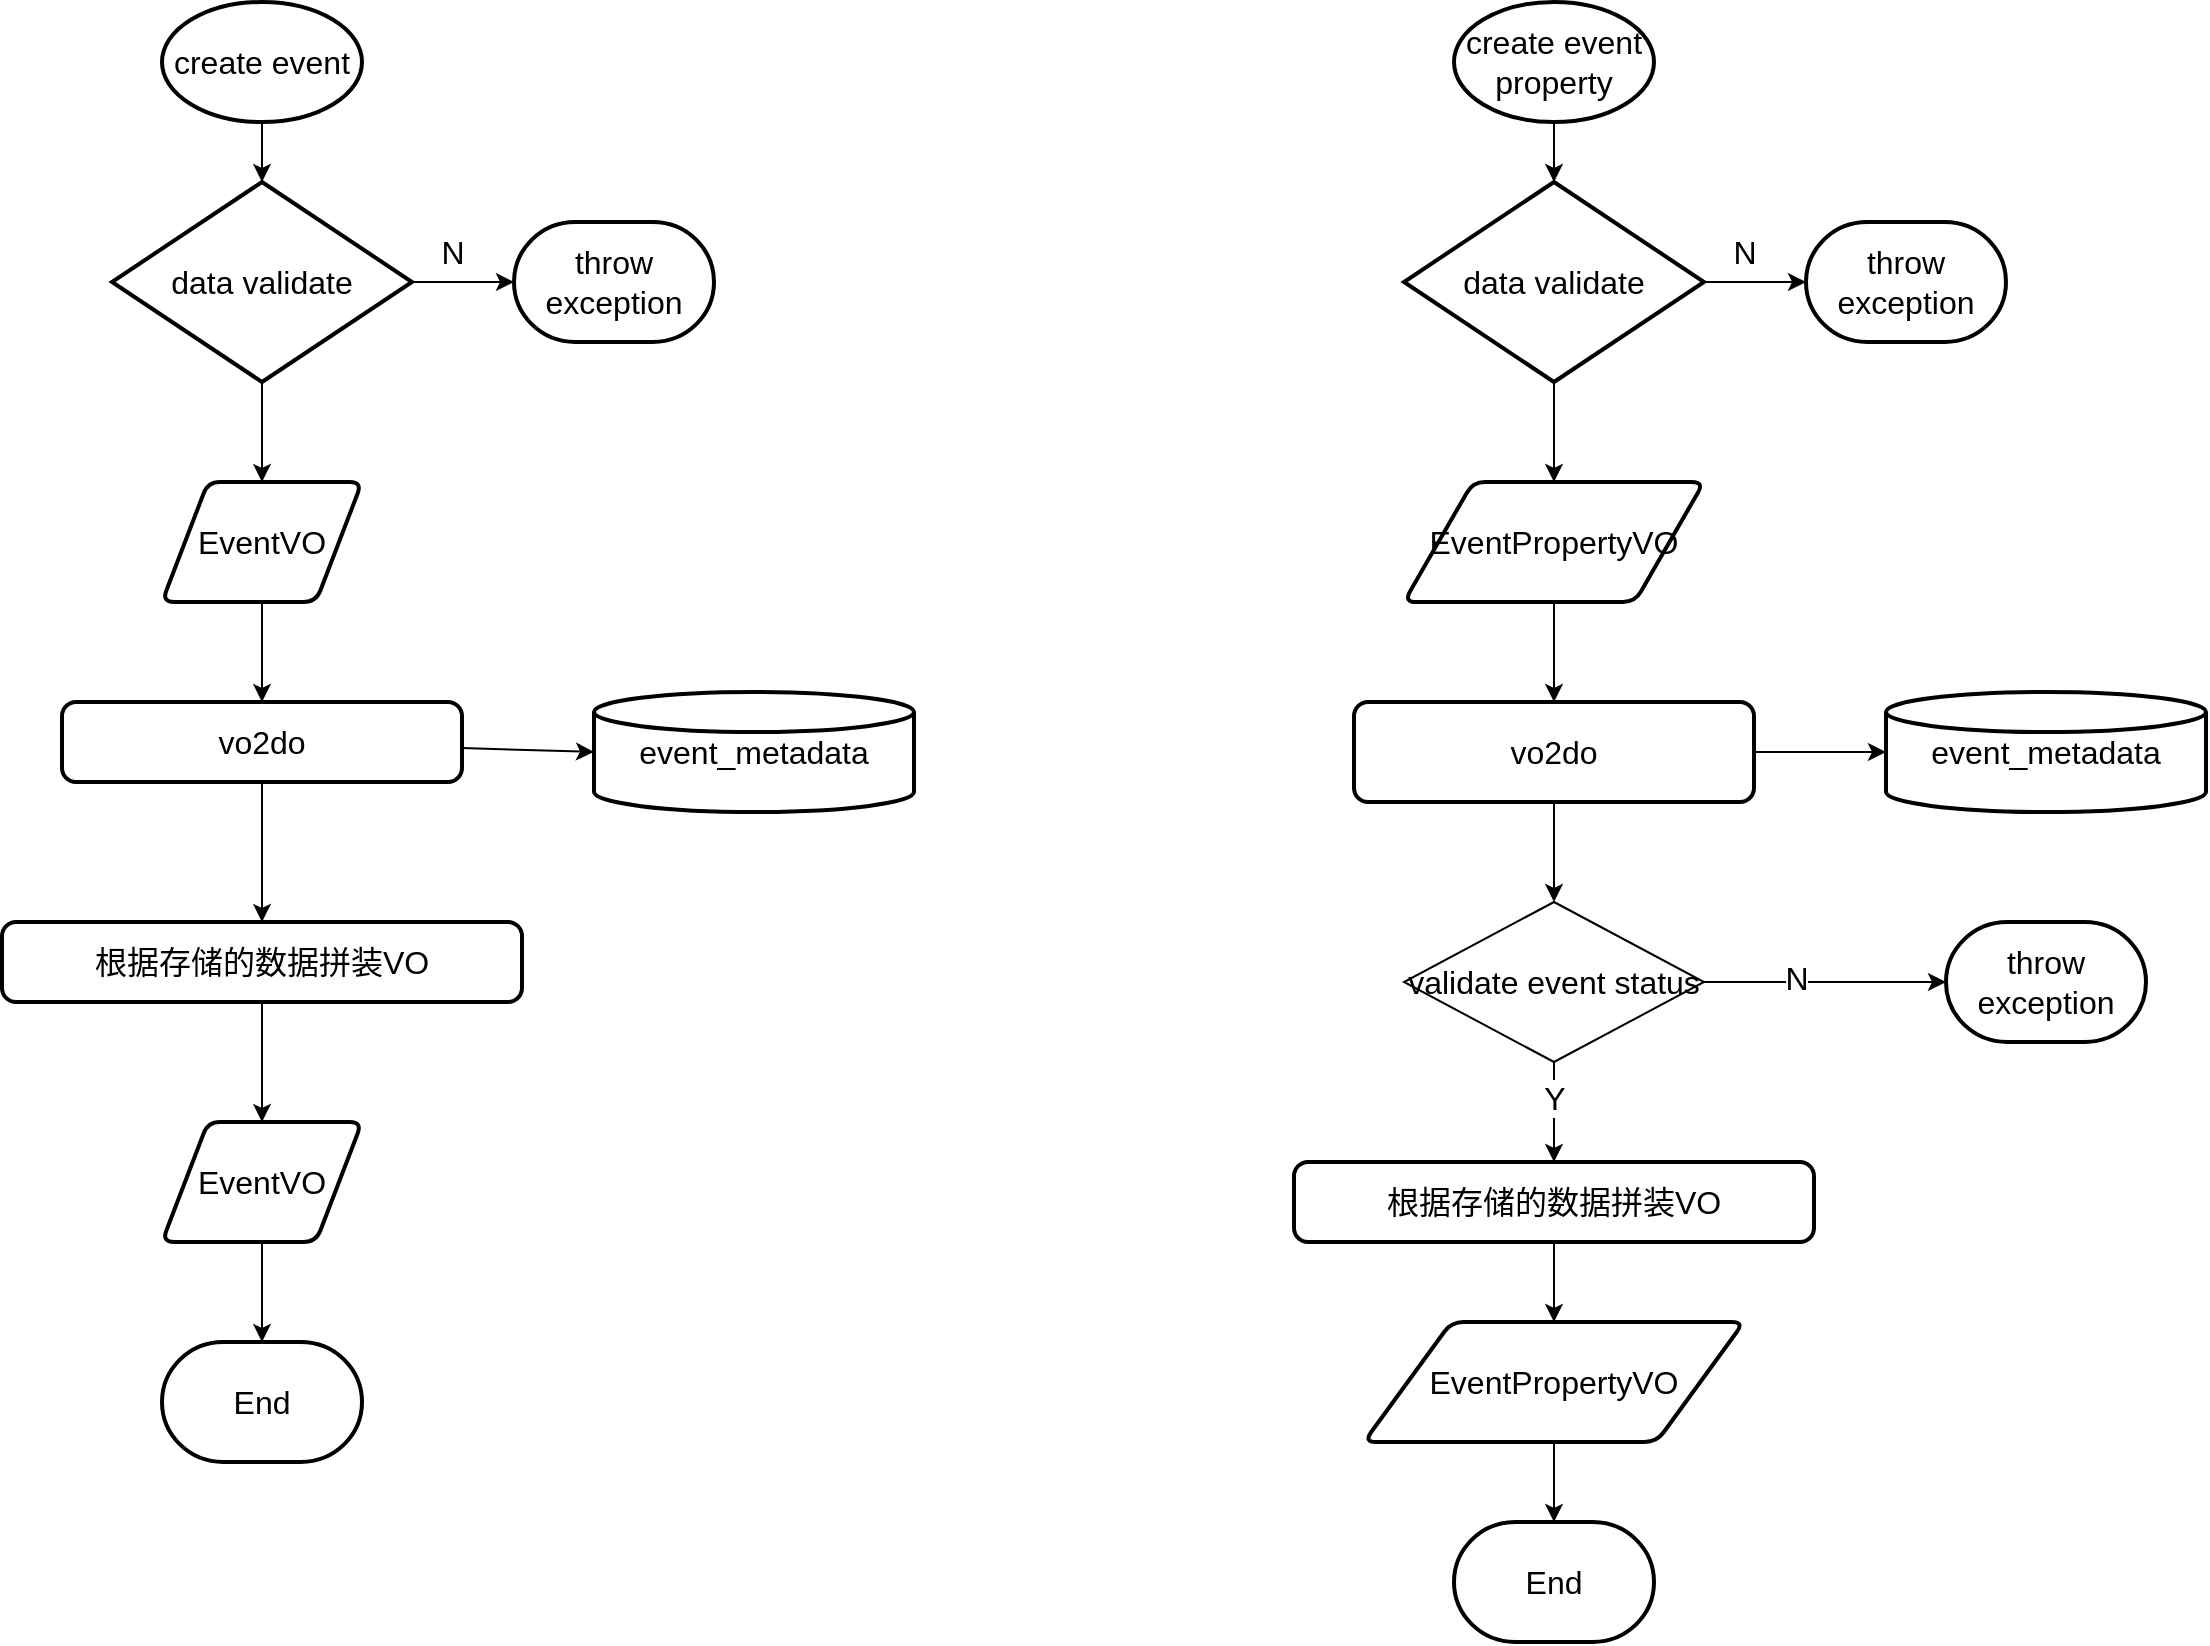 <mxfile version="20.5.3" type="github" pages="2">
  <diagram id="C5RBs43oDa-KdzZeNtuy" name="Page-1">
    <mxGraphModel dx="1358" dy="755" grid="1" gridSize="10" guides="1" tooltips="1" connect="1" arrows="1" fold="1" page="1" pageScale="1" pageWidth="2339" pageHeight="3300" math="0" shadow="0">
      <root>
        <mxCell id="WIyWlLk6GJQsqaUBKTNV-0" />
        <mxCell id="WIyWlLk6GJQsqaUBKTNV-1" parent="WIyWlLk6GJQsqaUBKTNV-0" />
        <mxCell id="9KIrp4HpUsfoCS3ftsVx-5" style="edgeStyle=orthogonalEdgeStyle;rounded=0;orthogonalLoop=1;jettySize=auto;html=1;entryX=0.5;entryY=0;entryDx=0;entryDy=0;entryPerimeter=0;" parent="WIyWlLk6GJQsqaUBKTNV-1" source="9KIrp4HpUsfoCS3ftsVx-0" target="9KIrp4HpUsfoCS3ftsVx-2" edge="1">
          <mxGeometry relative="1" as="geometry" />
        </mxCell>
        <mxCell id="9KIrp4HpUsfoCS3ftsVx-0" value="create event" style="strokeWidth=2;html=1;shape=mxgraph.flowchart.start_1;whiteSpace=wrap;fontSize=16;" parent="WIyWlLk6GJQsqaUBKTNV-1" vertex="1">
          <mxGeometry x="364" y="40" width="100" height="60" as="geometry" />
        </mxCell>
        <mxCell id="9KIrp4HpUsfoCS3ftsVx-1" style="edgeStyle=orthogonalEdgeStyle;rounded=0;orthogonalLoop=1;jettySize=auto;html=1;entryX=0;entryY=0.5;entryDx=0;entryDy=0;entryPerimeter=0;" parent="WIyWlLk6GJQsqaUBKTNV-1" source="9KIrp4HpUsfoCS3ftsVx-2" target="9KIrp4HpUsfoCS3ftsVx-4" edge="1">
          <mxGeometry relative="1" as="geometry">
            <mxPoint x="615" y="260" as="targetPoint" />
          </mxGeometry>
        </mxCell>
        <mxCell id="9KIrp4HpUsfoCS3ftsVx-7" style="rounded=0;orthogonalLoop=1;jettySize=auto;html=1;entryX=0.5;entryY=0;entryDx=0;entryDy=0;fontSize=16;" parent="WIyWlLk6GJQsqaUBKTNV-1" source="9KIrp4HpUsfoCS3ftsVx-2" target="9KIrp4HpUsfoCS3ftsVx-8" edge="1">
          <mxGeometry relative="1" as="geometry">
            <mxPoint x="414" y="280" as="targetPoint" />
          </mxGeometry>
        </mxCell>
        <mxCell id="9KIrp4HpUsfoCS3ftsVx-2" value="data validate" style="strokeWidth=2;html=1;shape=mxgraph.flowchart.decision;whiteSpace=wrap;fontSize=16;" parent="WIyWlLk6GJQsqaUBKTNV-1" vertex="1">
          <mxGeometry x="339" y="130" width="150" height="100" as="geometry" />
        </mxCell>
        <mxCell id="9KIrp4HpUsfoCS3ftsVx-3" value="N" style="text;html=1;align=center;verticalAlign=middle;resizable=0;points=[];autosize=1;strokeColor=none;fillColor=none;fontSize=16;" parent="WIyWlLk6GJQsqaUBKTNV-1" vertex="1">
          <mxGeometry x="489" y="150" width="40" height="30" as="geometry" />
        </mxCell>
        <mxCell id="9KIrp4HpUsfoCS3ftsVx-4" value="throw exception" style="strokeWidth=2;html=1;shape=mxgraph.flowchart.terminator;whiteSpace=wrap;fontSize=16;" parent="WIyWlLk6GJQsqaUBKTNV-1" vertex="1">
          <mxGeometry x="540" y="150" width="100" height="60" as="geometry" />
        </mxCell>
        <mxCell id="9KIrp4HpUsfoCS3ftsVx-10" style="edgeStyle=none;rounded=0;orthogonalLoop=1;jettySize=auto;html=1;entryX=0.5;entryY=0;entryDx=0;entryDy=0;fontSize=16;" parent="WIyWlLk6GJQsqaUBKTNV-1" source="9KIrp4HpUsfoCS3ftsVx-8" target="9KIrp4HpUsfoCS3ftsVx-9" edge="1">
          <mxGeometry relative="1" as="geometry" />
        </mxCell>
        <mxCell id="9KIrp4HpUsfoCS3ftsVx-8" value="EventVO" style="shape=parallelogram;html=1;strokeWidth=2;perimeter=parallelogramPerimeter;whiteSpace=wrap;rounded=1;arcSize=12;size=0.23;fontSize=16;" parent="WIyWlLk6GJQsqaUBKTNV-1" vertex="1">
          <mxGeometry x="364" y="280" width="100" height="60" as="geometry" />
        </mxCell>
        <mxCell id="9KIrp4HpUsfoCS3ftsVx-12" style="edgeStyle=none;rounded=0;orthogonalLoop=1;jettySize=auto;html=1;entryX=0;entryY=0.5;entryDx=0;entryDy=0;entryPerimeter=0;fontSize=16;" parent="WIyWlLk6GJQsqaUBKTNV-1" source="9KIrp4HpUsfoCS3ftsVx-9" target="9KIrp4HpUsfoCS3ftsVx-11" edge="1">
          <mxGeometry relative="1" as="geometry" />
        </mxCell>
        <mxCell id="0pwS5YVrlNoy_NpIZdrz-22" style="edgeStyle=orthogonalEdgeStyle;rounded=0;orthogonalLoop=1;jettySize=auto;html=1;entryX=0.5;entryY=0;entryDx=0;entryDy=0;" edge="1" parent="WIyWlLk6GJQsqaUBKTNV-1" source="9KIrp4HpUsfoCS3ftsVx-9" target="9KIrp4HpUsfoCS3ftsVx-24">
          <mxGeometry relative="1" as="geometry" />
        </mxCell>
        <mxCell id="9KIrp4HpUsfoCS3ftsVx-9" value="vo2do" style="rounded=1;whiteSpace=wrap;html=1;absoluteArcSize=1;arcSize=14;strokeWidth=2;fontSize=16;" parent="WIyWlLk6GJQsqaUBKTNV-1" vertex="1">
          <mxGeometry x="314" y="390" width="200" height="40" as="geometry" />
        </mxCell>
        <mxCell id="9KIrp4HpUsfoCS3ftsVx-11" value="event_metadata" style="strokeWidth=2;html=1;shape=mxgraph.flowchart.database;whiteSpace=wrap;fontSize=16;" parent="WIyWlLk6GJQsqaUBKTNV-1" vertex="1">
          <mxGeometry x="580" y="385" width="160" height="60" as="geometry" />
        </mxCell>
        <mxCell id="9KIrp4HpUsfoCS3ftsVx-26" style="edgeStyle=none;rounded=0;orthogonalLoop=1;jettySize=auto;html=1;entryX=0.5;entryY=0;entryDx=0;entryDy=0;fontSize=16;" parent="WIyWlLk6GJQsqaUBKTNV-1" source="9KIrp4HpUsfoCS3ftsVx-24" target="9KIrp4HpUsfoCS3ftsVx-25" edge="1">
          <mxGeometry relative="1" as="geometry" />
        </mxCell>
        <mxCell id="9KIrp4HpUsfoCS3ftsVx-24" value="根据存储的数据拼装VO" style="rounded=1;whiteSpace=wrap;html=1;absoluteArcSize=1;arcSize=14;strokeWidth=2;fontSize=16;" parent="WIyWlLk6GJQsqaUBKTNV-1" vertex="1">
          <mxGeometry x="284" y="500" width="260" height="40" as="geometry" />
        </mxCell>
        <mxCell id="9KIrp4HpUsfoCS3ftsVx-28" style="edgeStyle=none;rounded=0;orthogonalLoop=1;jettySize=auto;html=1;entryX=0.5;entryY=0;entryDx=0;entryDy=0;entryPerimeter=0;fontSize=16;" parent="WIyWlLk6GJQsqaUBKTNV-1" source="9KIrp4HpUsfoCS3ftsVx-25" target="9KIrp4HpUsfoCS3ftsVx-27" edge="1">
          <mxGeometry relative="1" as="geometry" />
        </mxCell>
        <mxCell id="9KIrp4HpUsfoCS3ftsVx-25" value="EventVO" style="shape=parallelogram;html=1;strokeWidth=2;perimeter=parallelogramPerimeter;whiteSpace=wrap;rounded=1;arcSize=12;size=0.23;fontSize=16;" parent="WIyWlLk6GJQsqaUBKTNV-1" vertex="1">
          <mxGeometry x="364" y="600" width="100" height="60" as="geometry" />
        </mxCell>
        <mxCell id="9KIrp4HpUsfoCS3ftsVx-27" value="End" style="strokeWidth=2;html=1;shape=mxgraph.flowchart.terminator;whiteSpace=wrap;fontSize=16;" parent="WIyWlLk6GJQsqaUBKTNV-1" vertex="1">
          <mxGeometry x="364" y="710" width="100" height="60" as="geometry" />
        </mxCell>
        <mxCell id="0pwS5YVrlNoy_NpIZdrz-0" style="edgeStyle=orthogonalEdgeStyle;rounded=0;orthogonalLoop=1;jettySize=auto;html=1;entryX=0.5;entryY=0;entryDx=0;entryDy=0;entryPerimeter=0;" edge="1" parent="WIyWlLk6GJQsqaUBKTNV-1" source="0pwS5YVrlNoy_NpIZdrz-1" target="0pwS5YVrlNoy_NpIZdrz-4">
          <mxGeometry relative="1" as="geometry" />
        </mxCell>
        <mxCell id="0pwS5YVrlNoy_NpIZdrz-1" value="create event property" style="strokeWidth=2;html=1;shape=mxgraph.flowchart.start_1;whiteSpace=wrap;fontSize=16;" vertex="1" parent="WIyWlLk6GJQsqaUBKTNV-1">
          <mxGeometry x="1010" y="40" width="100" height="60" as="geometry" />
        </mxCell>
        <mxCell id="0pwS5YVrlNoy_NpIZdrz-2" style="edgeStyle=orthogonalEdgeStyle;rounded=0;orthogonalLoop=1;jettySize=auto;html=1;entryX=0;entryY=0.5;entryDx=0;entryDy=0;entryPerimeter=0;" edge="1" parent="WIyWlLk6GJQsqaUBKTNV-1" source="0pwS5YVrlNoy_NpIZdrz-4" target="0pwS5YVrlNoy_NpIZdrz-6">
          <mxGeometry relative="1" as="geometry">
            <mxPoint x="1261" y="260" as="targetPoint" />
          </mxGeometry>
        </mxCell>
        <mxCell id="0pwS5YVrlNoy_NpIZdrz-3" style="rounded=0;orthogonalLoop=1;jettySize=auto;html=1;entryX=0.5;entryY=0;entryDx=0;entryDy=0;fontSize=16;" edge="1" parent="WIyWlLk6GJQsqaUBKTNV-1" source="0pwS5YVrlNoy_NpIZdrz-4" target="0pwS5YVrlNoy_NpIZdrz-8">
          <mxGeometry relative="1" as="geometry">
            <mxPoint x="1060" y="280" as="targetPoint" />
          </mxGeometry>
        </mxCell>
        <mxCell id="0pwS5YVrlNoy_NpIZdrz-4" value="data validate" style="strokeWidth=2;html=1;shape=mxgraph.flowchart.decision;whiteSpace=wrap;fontSize=16;" vertex="1" parent="WIyWlLk6GJQsqaUBKTNV-1">
          <mxGeometry x="985" y="130" width="150" height="100" as="geometry" />
        </mxCell>
        <mxCell id="0pwS5YVrlNoy_NpIZdrz-5" value="N" style="text;html=1;align=center;verticalAlign=middle;resizable=0;points=[];autosize=1;strokeColor=none;fillColor=none;fontSize=16;" vertex="1" parent="WIyWlLk6GJQsqaUBKTNV-1">
          <mxGeometry x="1135" y="150" width="40" height="30" as="geometry" />
        </mxCell>
        <mxCell id="0pwS5YVrlNoy_NpIZdrz-6" value="throw exception" style="strokeWidth=2;html=1;shape=mxgraph.flowchart.terminator;whiteSpace=wrap;fontSize=16;" vertex="1" parent="WIyWlLk6GJQsqaUBKTNV-1">
          <mxGeometry x="1186" y="150" width="100" height="60" as="geometry" />
        </mxCell>
        <mxCell id="0pwS5YVrlNoy_NpIZdrz-7" style="edgeStyle=none;rounded=0;orthogonalLoop=1;jettySize=auto;html=1;entryX=0.5;entryY=0;entryDx=0;entryDy=0;fontSize=16;" edge="1" parent="WIyWlLk6GJQsqaUBKTNV-1" source="0pwS5YVrlNoy_NpIZdrz-8" target="0pwS5YVrlNoy_NpIZdrz-11">
          <mxGeometry relative="1" as="geometry" />
        </mxCell>
        <mxCell id="0pwS5YVrlNoy_NpIZdrz-8" value="EventPropertyVO" style="shape=parallelogram;html=1;strokeWidth=2;perimeter=parallelogramPerimeter;whiteSpace=wrap;rounded=1;arcSize=12;size=0.23;fontSize=16;" vertex="1" parent="WIyWlLk6GJQsqaUBKTNV-1">
          <mxGeometry x="985" y="280" width="150" height="60" as="geometry" />
        </mxCell>
        <mxCell id="0pwS5YVrlNoy_NpIZdrz-9" style="edgeStyle=none;rounded=0;orthogonalLoop=1;jettySize=auto;html=1;entryX=0;entryY=0.5;entryDx=0;entryDy=0;entryPerimeter=0;fontSize=16;" edge="1" parent="WIyWlLk6GJQsqaUBKTNV-1" source="0pwS5YVrlNoy_NpIZdrz-11" target="0pwS5YVrlNoy_NpIZdrz-12">
          <mxGeometry relative="1" as="geometry" />
        </mxCell>
        <mxCell id="0pwS5YVrlNoy_NpIZdrz-10" style="edgeStyle=none;rounded=0;orthogonalLoop=1;jettySize=auto;html=1;entryX=0.5;entryY=0;entryDx=0;entryDy=0;fontSize=16;" edge="1" parent="WIyWlLk6GJQsqaUBKTNV-1" source="0pwS5YVrlNoy_NpIZdrz-11" target="0pwS5YVrlNoy_NpIZdrz-23">
          <mxGeometry relative="1" as="geometry">
            <mxPoint x="1060" y="480" as="targetPoint" />
          </mxGeometry>
        </mxCell>
        <mxCell id="0pwS5YVrlNoy_NpIZdrz-11" value="vo2do" style="rounded=1;whiteSpace=wrap;html=1;absoluteArcSize=1;arcSize=14;strokeWidth=2;fontSize=16;" vertex="1" parent="WIyWlLk6GJQsqaUBKTNV-1">
          <mxGeometry x="960" y="390" width="200" height="50" as="geometry" />
        </mxCell>
        <mxCell id="0pwS5YVrlNoy_NpIZdrz-12" value="event_metadata" style="strokeWidth=2;html=1;shape=mxgraph.flowchart.database;whiteSpace=wrap;fontSize=16;" vertex="1" parent="WIyWlLk6GJQsqaUBKTNV-1">
          <mxGeometry x="1226" y="385" width="160" height="60" as="geometry" />
        </mxCell>
        <mxCell id="0pwS5YVrlNoy_NpIZdrz-17" style="edgeStyle=none;rounded=0;orthogonalLoop=1;jettySize=auto;html=1;entryX=0.5;entryY=0;entryDx=0;entryDy=0;fontSize=16;" edge="1" parent="WIyWlLk6GJQsqaUBKTNV-1" source="0pwS5YVrlNoy_NpIZdrz-18" target="0pwS5YVrlNoy_NpIZdrz-20">
          <mxGeometry relative="1" as="geometry" />
        </mxCell>
        <mxCell id="0pwS5YVrlNoy_NpIZdrz-18" value="根据存储的数据拼装VO" style="rounded=1;whiteSpace=wrap;html=1;absoluteArcSize=1;arcSize=14;strokeWidth=2;fontSize=16;" vertex="1" parent="WIyWlLk6GJQsqaUBKTNV-1">
          <mxGeometry x="930" y="620" width="260" height="40" as="geometry" />
        </mxCell>
        <mxCell id="0pwS5YVrlNoy_NpIZdrz-19" style="edgeStyle=none;rounded=0;orthogonalLoop=1;jettySize=auto;html=1;entryX=0.5;entryY=0;entryDx=0;entryDy=0;entryPerimeter=0;fontSize=16;" edge="1" parent="WIyWlLk6GJQsqaUBKTNV-1" source="0pwS5YVrlNoy_NpIZdrz-20" target="0pwS5YVrlNoy_NpIZdrz-21">
          <mxGeometry relative="1" as="geometry" />
        </mxCell>
        <mxCell id="0pwS5YVrlNoy_NpIZdrz-20" value="EventPropertyVO" style="shape=parallelogram;html=1;strokeWidth=2;perimeter=parallelogramPerimeter;whiteSpace=wrap;rounded=1;arcSize=12;size=0.23;fontSize=16;" vertex="1" parent="WIyWlLk6GJQsqaUBKTNV-1">
          <mxGeometry x="965" y="700" width="190" height="60" as="geometry" />
        </mxCell>
        <mxCell id="0pwS5YVrlNoy_NpIZdrz-21" value="End" style="strokeWidth=2;html=1;shape=mxgraph.flowchart.terminator;whiteSpace=wrap;fontSize=16;" vertex="1" parent="WIyWlLk6GJQsqaUBKTNV-1">
          <mxGeometry x="1010" y="800" width="100" height="60" as="geometry" />
        </mxCell>
        <mxCell id="0pwS5YVrlNoy_NpIZdrz-26" style="edgeStyle=orthogonalEdgeStyle;rounded=0;orthogonalLoop=1;jettySize=auto;html=1;entryX=0.5;entryY=0;entryDx=0;entryDy=0;" edge="1" parent="WIyWlLk6GJQsqaUBKTNV-1" source="0pwS5YVrlNoy_NpIZdrz-23" target="0pwS5YVrlNoy_NpIZdrz-18">
          <mxGeometry relative="1" as="geometry" />
        </mxCell>
        <mxCell id="0pwS5YVrlNoy_NpIZdrz-30" value="Y" style="edgeLabel;html=1;align=center;verticalAlign=middle;resizable=0;points=[];fontSize=16;" vertex="1" connectable="0" parent="0pwS5YVrlNoy_NpIZdrz-26">
          <mxGeometry x="-0.294" relative="1" as="geometry">
            <mxPoint as="offset" />
          </mxGeometry>
        </mxCell>
        <mxCell id="0pwS5YVrlNoy_NpIZdrz-28" style="edgeStyle=orthogonalEdgeStyle;rounded=0;orthogonalLoop=1;jettySize=auto;html=1;entryX=0;entryY=0.5;entryDx=0;entryDy=0;entryPerimeter=0;" edge="1" parent="WIyWlLk6GJQsqaUBKTNV-1" source="0pwS5YVrlNoy_NpIZdrz-23" target="0pwS5YVrlNoy_NpIZdrz-27">
          <mxGeometry relative="1" as="geometry" />
        </mxCell>
        <mxCell id="0pwS5YVrlNoy_NpIZdrz-29" value="N" style="edgeLabel;html=1;align=center;verticalAlign=middle;resizable=0;points=[];fontSize=16;" vertex="1" connectable="0" parent="0pwS5YVrlNoy_NpIZdrz-28">
          <mxGeometry x="-0.239" y="2" relative="1" as="geometry">
            <mxPoint as="offset" />
          </mxGeometry>
        </mxCell>
        <mxCell id="0pwS5YVrlNoy_NpIZdrz-23" value="&lt;span style=&quot;font-size: 16px;&quot;&gt;validate event status&lt;/span&gt;" style="rhombus;whiteSpace=wrap;html=1;" vertex="1" parent="WIyWlLk6GJQsqaUBKTNV-1">
          <mxGeometry x="985" y="490" width="150" height="80" as="geometry" />
        </mxCell>
        <mxCell id="0pwS5YVrlNoy_NpIZdrz-27" value="throw exception" style="strokeWidth=2;html=1;shape=mxgraph.flowchart.terminator;whiteSpace=wrap;fontSize=16;" vertex="1" parent="WIyWlLk6GJQsqaUBKTNV-1">
          <mxGeometry x="1256" y="500" width="100" height="60" as="geometry" />
        </mxCell>
      </root>
    </mxGraphModel>
  </diagram>
  <diagram id="e0WGXzt5A53Ivpy_B9uT" name="第 2 页">
    <mxGraphModel dx="1426" dy="793" grid="1" gridSize="10" guides="1" tooltips="1" connect="1" arrows="1" fold="1" page="1" pageScale="1" pageWidth="3300" pageHeight="4681" math="0" shadow="0">
      <root>
        <mxCell id="0" />
        <mxCell id="1" parent="0" />
        <mxCell id="j7qJbWMXx4UtA2Yisks7-1" value="Facade" style="shape=umlLifeline;perimeter=lifelinePerimeter;whiteSpace=wrap;html=1;container=1;collapsible=0;recursiveResize=0;outlineConnect=0;" vertex="1" parent="1">
          <mxGeometry x="230" y="130" width="100" height="620" as="geometry" />
        </mxCell>
        <mxCell id="j7qJbWMXx4UtA2Yisks7-2" value="Service" style="shape=umlLifeline;perimeter=lifelinePerimeter;whiteSpace=wrap;html=1;container=1;collapsible=0;recursiveResize=0;outlineConnect=0;" vertex="1" parent="1">
          <mxGeometry x="470" y="130" width="100" height="580" as="geometry" />
        </mxCell>
        <mxCell id="j7qJbWMXx4UtA2Yisks7-10" value="" style="html=1;points=[];perimeter=orthogonalPerimeter;" vertex="1" parent="j7qJbWMXx4UtA2Yisks7-2">
          <mxGeometry x="45" y="60" width="10" height="450" as="geometry" />
        </mxCell>
        <mxCell id="j7qJbWMXx4UtA2Yisks7-12" value="return" style="html=1;verticalAlign=bottom;endArrow=open;dashed=1;endSize=8;exitX=0;exitY=0.95;rounded=0;" edge="1" source="j7qJbWMXx4UtA2Yisks7-10" parent="j7qJbWMXx4UtA2Yisks7-2">
          <mxGeometry relative="1" as="geometry">
            <mxPoint x="-190" y="492" as="targetPoint" />
          </mxGeometry>
        </mxCell>
        <mxCell id="j7qJbWMXx4UtA2Yisks7-20" value="校验基础数据" style="edgeStyle=orthogonalEdgeStyle;html=1;align=left;spacingLeft=2;endArrow=block;rounded=0;entryX=1;entryY=0;" edge="1" parent="j7qJbWMXx4UtA2Yisks7-2">
          <mxGeometry relative="1" as="geometry">
            <mxPoint x="50" y="70" as="sourcePoint" />
            <Array as="points">
              <mxPoint x="80" y="70" />
            </Array>
            <mxPoint x="55" y="90" as="targetPoint" />
          </mxGeometry>
        </mxCell>
        <mxCell id="j7qJbWMXx4UtA2Yisks7-26" value="拆分EventVO的数据为event_metadata和event_property" style="edgeStyle=orthogonalEdgeStyle;html=1;align=left;spacingLeft=2;endArrow=block;rounded=0;entryX=1;entryY=0;" edge="1" parent="j7qJbWMXx4UtA2Yisks7-2">
          <mxGeometry relative="1" as="geometry">
            <mxPoint x="50" y="130" as="sourcePoint" />
            <Array as="points">
              <mxPoint x="80" y="130" />
            </Array>
            <mxPoint x="55" y="150" as="targetPoint" />
          </mxGeometry>
        </mxCell>
        <mxCell id="j7qJbWMXx4UtA2Yisks7-32" value="组装返回的VO" style="edgeStyle=orthogonalEdgeStyle;html=1;align=left;spacingLeft=2;endArrow=block;rounded=0;entryX=1;entryY=0;" edge="1" parent="j7qJbWMXx4UtA2Yisks7-2">
          <mxGeometry relative="1" as="geometry">
            <mxPoint x="45" y="420" as="sourcePoint" />
            <Array as="points">
              <mxPoint x="75" y="420" />
            </Array>
            <mxPoint x="50" y="440" as="targetPoint" />
          </mxGeometry>
        </mxCell>
        <mxCell id="j7qJbWMXx4UtA2Yisks7-3" value="database" style="shape=umlLifeline;perimeter=lifelinePerimeter;whiteSpace=wrap;html=1;container=1;collapsible=0;recursiveResize=0;outlineConnect=0;" vertex="1" parent="1">
          <mxGeometry x="900" y="130" width="100" height="470" as="geometry" />
        </mxCell>
        <mxCell id="j7qJbWMXx4UtA2Yisks7-7" value="" style="html=1;points=[];perimeter=orthogonalPerimeter;" vertex="1" parent="j7qJbWMXx4UtA2Yisks7-3">
          <mxGeometry x="45" y="310" width="10" height="80" as="geometry" />
        </mxCell>
        <mxCell id="j7qJbWMXx4UtA2Yisks7-27" value="" style="html=1;points=[];perimeter=orthogonalPerimeter;" vertex="1" parent="j7qJbWMXx4UtA2Yisks7-3">
          <mxGeometry x="45" y="195" width="10" height="80" as="geometry" />
        </mxCell>
        <mxCell id="j7qJbWMXx4UtA2Yisks7-11" value="创建事件" style="html=1;verticalAlign=bottom;endArrow=block;entryX=0;entryY=0;rounded=0;" edge="1" target="j7qJbWMXx4UtA2Yisks7-10" parent="1" source="j7qJbWMXx4UtA2Yisks7-1">
          <mxGeometry relative="1" as="geometry">
            <mxPoint x="445" y="290" as="sourcePoint" />
          </mxGeometry>
        </mxCell>
        <mxCell id="j7qJbWMXx4UtA2Yisks7-8" value="" style="html=1;verticalAlign=bottom;endArrow=block;entryX=0;entryY=0;rounded=0;" edge="1" target="j7qJbWMXx4UtA2Yisks7-7" parent="1" source="j7qJbWMXx4UtA2Yisks7-2">
          <mxGeometry relative="1" as="geometry">
            <mxPoint x="725" y="220" as="sourcePoint" />
          </mxGeometry>
        </mxCell>
        <mxCell id="j7qJbWMXx4UtA2Yisks7-9" value="返回存储结果" style="html=1;verticalAlign=bottom;endArrow=open;dashed=1;endSize=8;exitX=0;exitY=0.95;rounded=0;" edge="1" source="j7qJbWMXx4UtA2Yisks7-7" parent="1" target="j7qJbWMXx4UtA2Yisks7-2">
          <mxGeometry relative="1" as="geometry">
            <mxPoint x="725" y="296" as="targetPoint" />
          </mxGeometry>
        </mxCell>
        <mxCell id="j7qJbWMXx4UtA2Yisks7-28" value="存储event_metadata" style="html=1;verticalAlign=bottom;endArrow=block;entryX=0;entryY=0;rounded=0;" edge="1" target="j7qJbWMXx4UtA2Yisks7-27" parent="1" source="j7qJbWMXx4UtA2Yisks7-2">
          <mxGeometry relative="1" as="geometry">
            <mxPoint x="875" y="325" as="sourcePoint" />
          </mxGeometry>
        </mxCell>
        <mxCell id="j7qJbWMXx4UtA2Yisks7-29" value="返回存储的结果" style="html=1;verticalAlign=bottom;endArrow=open;dashed=1;endSize=8;exitX=0;exitY=0.95;rounded=0;" edge="1" source="j7qJbWMXx4UtA2Yisks7-27" parent="1" target="j7qJbWMXx4UtA2Yisks7-2">
          <mxGeometry relative="1" as="geometry">
            <mxPoint x="875" y="401" as="targetPoint" />
          </mxGeometry>
        </mxCell>
        <mxCell id="j7qJbWMXx4UtA2Yisks7-30" value="存储event_property" style="text;html=1;align=center;verticalAlign=middle;resizable=0;points=[];autosize=1;strokeColor=none;fillColor=none;" vertex="1" parent="1">
          <mxGeometry x="675" y="420" width="130" height="30" as="geometry" />
        </mxCell>
      </root>
    </mxGraphModel>
  </diagram>
</mxfile>
